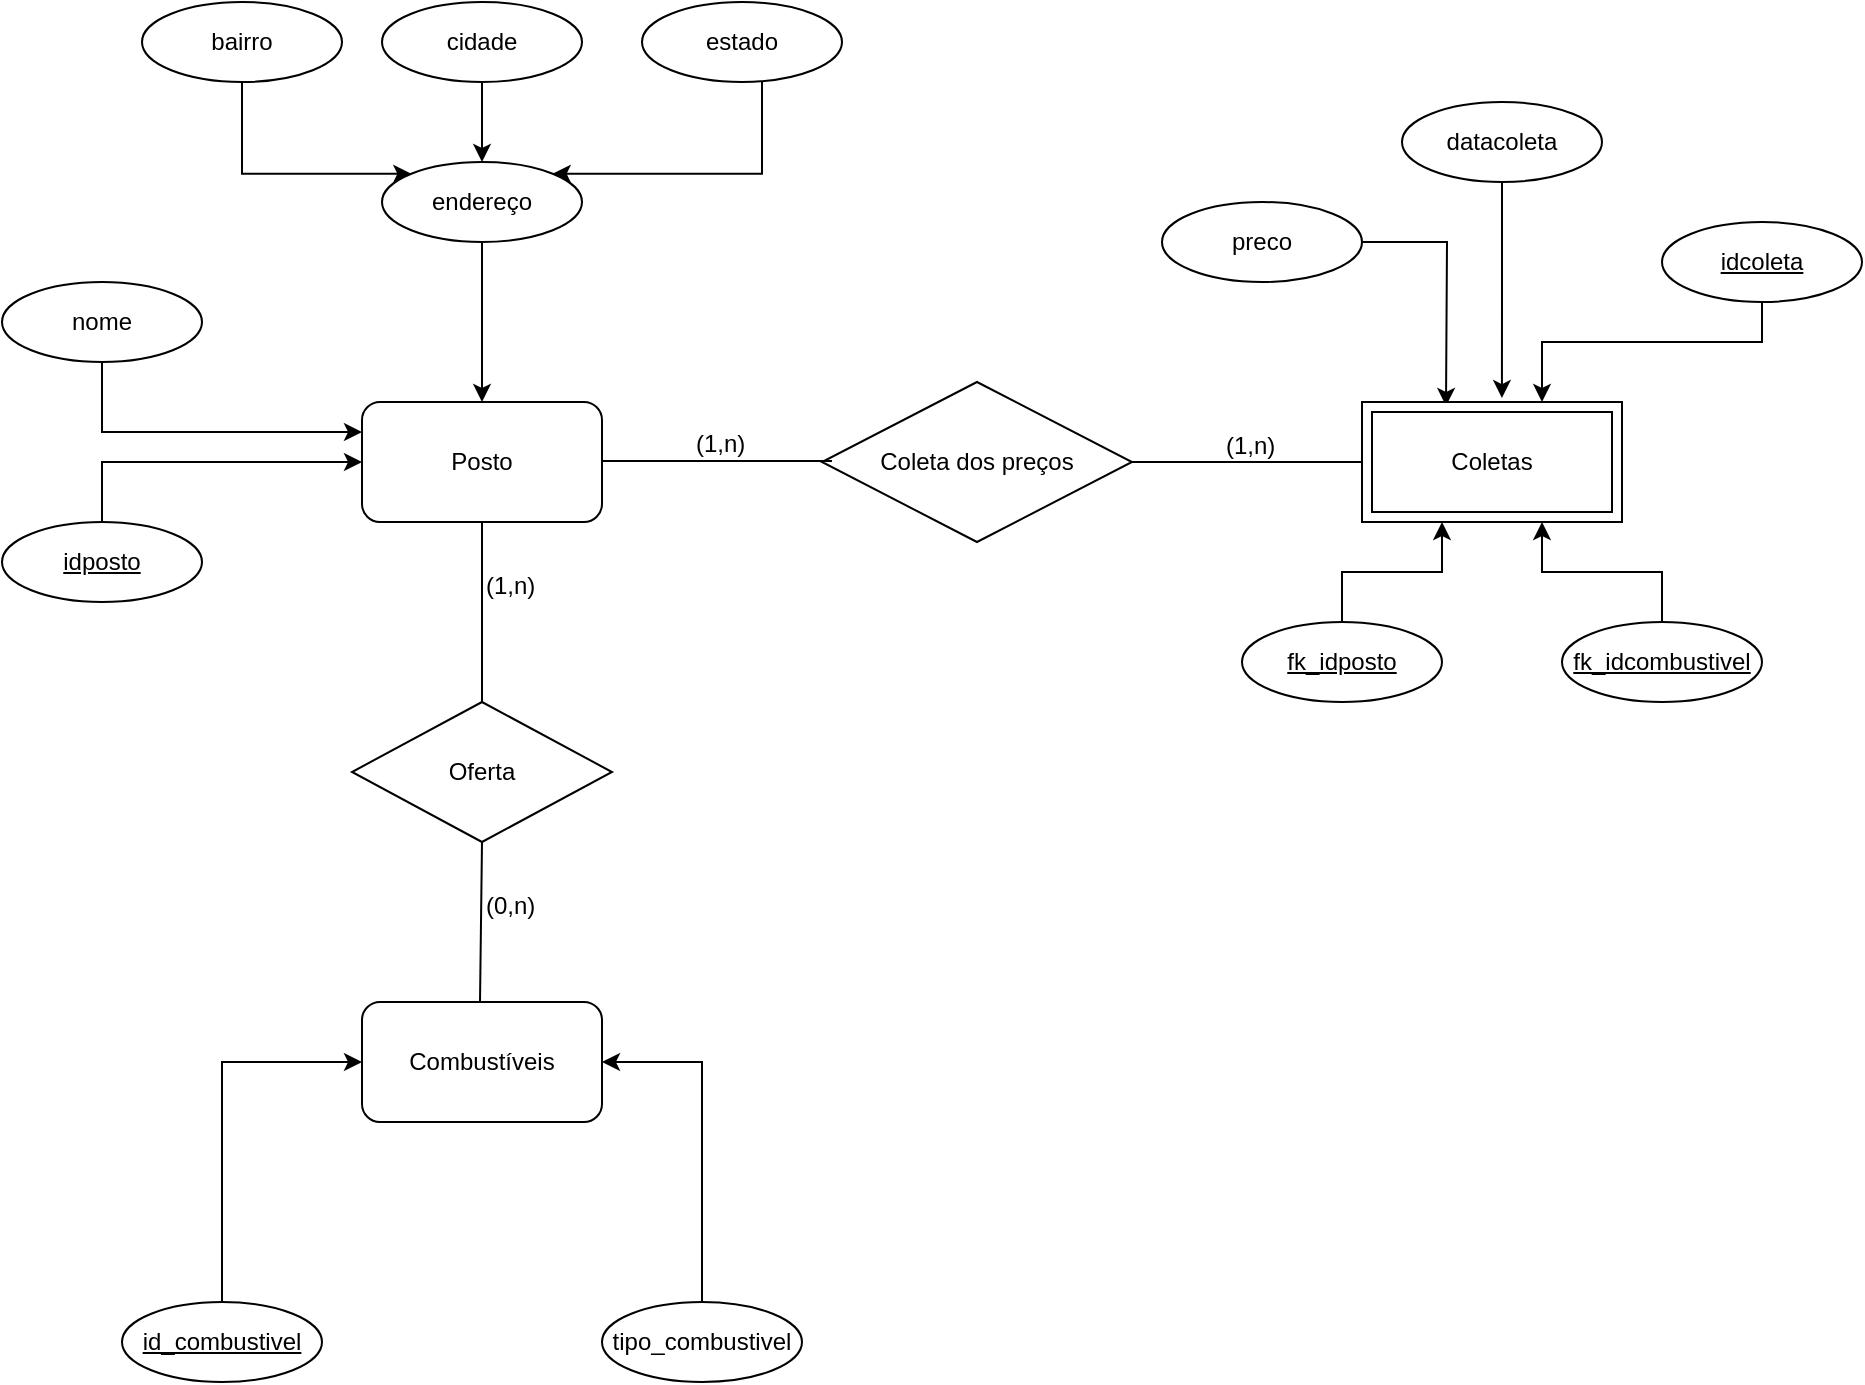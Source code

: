 <mxfile version="24.4.6" type="github">
  <diagram id="R2lEEEUBdFMjLlhIrx00" name="Page-1">
    <mxGraphModel dx="2524" dy="1882" grid="1" gridSize="10" guides="1" tooltips="1" connect="1" arrows="1" fold="1" page="1" pageScale="1" pageWidth="850" pageHeight="1100" math="0" shadow="0" extFonts="Permanent Marker^https://fonts.googleapis.com/css?family=Permanent+Marker">
      <root>
        <mxCell id="0" />
        <mxCell id="1" parent="0" />
        <mxCell id="GcDPoTNNET3Vwg0IlSCf-1" value="Posto" style="rounded=1;whiteSpace=wrap;html=1;" parent="1" vertex="1">
          <mxGeometry x="70" y="190" width="120" height="60" as="geometry" />
        </mxCell>
        <mxCell id="GcDPoTNNET3Vwg0IlSCf-3" value="Combustíveis" style="rounded=1;whiteSpace=wrap;html=1;" parent="1" vertex="1">
          <mxGeometry x="70" y="490" width="120" height="60" as="geometry" />
        </mxCell>
        <mxCell id="GcDPoTNNET3Vwg0IlSCf-38" style="edgeStyle=orthogonalEdgeStyle;rounded=0;orthogonalLoop=1;jettySize=auto;html=1;entryX=0;entryY=0.5;entryDx=0;entryDy=0;exitX=0.5;exitY=0;exitDx=0;exitDy=0;" parent="1" source="RAU7dG7HIQkpDnTx74YW-15" target="GcDPoTNNET3Vwg0IlSCf-3" edge="1">
          <mxGeometry relative="1" as="geometry">
            <mxPoint x="20" y="640" as="sourcePoint" />
          </mxGeometry>
        </mxCell>
        <mxCell id="GcDPoTNNET3Vwg0IlSCf-39" style="edgeStyle=orthogonalEdgeStyle;rounded=0;orthogonalLoop=1;jettySize=auto;html=1;entryX=1;entryY=0.5;entryDx=0;entryDy=0;" parent="1" source="GcDPoTNNET3Vwg0IlSCf-7" target="GcDPoTNNET3Vwg0IlSCf-3" edge="1">
          <mxGeometry relative="1" as="geometry" />
        </mxCell>
        <mxCell id="GcDPoTNNET3Vwg0IlSCf-7" value="tipo_combustivel" style="ellipse;whiteSpace=wrap;html=1;align=center;" parent="1" vertex="1">
          <mxGeometry x="190" y="640" width="100" height="40" as="geometry" />
        </mxCell>
        <mxCell id="GcDPoTNNET3Vwg0IlSCf-25" value="" style="edgeStyle=orthogonalEdgeStyle;rounded=0;orthogonalLoop=1;jettySize=auto;html=1;" parent="1" source="GcDPoTNNET3Vwg0IlSCf-9" target="GcDPoTNNET3Vwg0IlSCf-1" edge="1">
          <mxGeometry relative="1" as="geometry" />
        </mxCell>
        <mxCell id="GcDPoTNNET3Vwg0IlSCf-9" value="endereço" style="ellipse;whiteSpace=wrap;html=1;align=center;" parent="1" vertex="1">
          <mxGeometry x="80" y="70" width="100" height="40" as="geometry" />
        </mxCell>
        <mxCell id="GcDPoTNNET3Vwg0IlSCf-28" value="" style="edgeStyle=orthogonalEdgeStyle;rounded=0;orthogonalLoop=1;jettySize=auto;html=1;" parent="1" source="GcDPoTNNET3Vwg0IlSCf-10" target="GcDPoTNNET3Vwg0IlSCf-9" edge="1">
          <mxGeometry relative="1" as="geometry" />
        </mxCell>
        <mxCell id="GcDPoTNNET3Vwg0IlSCf-10" value="cidade" style="ellipse;whiteSpace=wrap;html=1;align=center;" parent="1" vertex="1">
          <mxGeometry x="80" y="-10" width="100" height="40" as="geometry" />
        </mxCell>
        <mxCell id="GcDPoTNNET3Vwg0IlSCf-29" style="edgeStyle=orthogonalEdgeStyle;rounded=0;orthogonalLoop=1;jettySize=auto;html=1;entryX=1;entryY=0;entryDx=0;entryDy=0;" parent="1" source="GcDPoTNNET3Vwg0IlSCf-11" target="GcDPoTNNET3Vwg0IlSCf-9" edge="1">
          <mxGeometry relative="1" as="geometry">
            <Array as="points">
              <mxPoint x="270" y="76" />
            </Array>
          </mxGeometry>
        </mxCell>
        <mxCell id="GcDPoTNNET3Vwg0IlSCf-11" value="estado" style="ellipse;whiteSpace=wrap;html=1;align=center;" parent="1" vertex="1">
          <mxGeometry x="210" y="-10" width="100" height="40" as="geometry" />
        </mxCell>
        <mxCell id="GcDPoTNNET3Vwg0IlSCf-12" value="bairro" style="ellipse;whiteSpace=wrap;html=1;align=center;" parent="1" vertex="1">
          <mxGeometry x="-40" y="-10" width="100" height="40" as="geometry" />
        </mxCell>
        <mxCell id="GcDPoTNNET3Vwg0IlSCf-31" style="edgeStyle=orthogonalEdgeStyle;rounded=0;orthogonalLoop=1;jettySize=auto;html=1;entryX=0;entryY=0.25;entryDx=0;entryDy=0;" parent="1" source="GcDPoTNNET3Vwg0IlSCf-13" target="GcDPoTNNET3Vwg0IlSCf-1" edge="1">
          <mxGeometry relative="1" as="geometry">
            <Array as="points">
              <mxPoint x="-60" y="205" />
            </Array>
          </mxGeometry>
        </mxCell>
        <mxCell id="GcDPoTNNET3Vwg0IlSCf-13" value="nome" style="ellipse;whiteSpace=wrap;html=1;align=center;" parent="1" vertex="1">
          <mxGeometry x="-110" y="130" width="100" height="40" as="geometry" />
        </mxCell>
        <mxCell id="GcDPoTNNET3Vwg0IlSCf-35" style="edgeStyle=orthogonalEdgeStyle;rounded=0;orthogonalLoop=1;jettySize=auto;html=1;entryX=0.75;entryY=0;entryDx=0;entryDy=0;" parent="1" edge="1">
          <mxGeometry relative="1" as="geometry">
            <Array as="points">
              <mxPoint x="770" y="160" />
              <mxPoint x="660" y="160" />
            </Array>
            <mxPoint x="770" y="140" as="sourcePoint" />
            <mxPoint x="660" y="190" as="targetPoint" />
          </mxGeometry>
        </mxCell>
        <mxCell id="GcDPoTNNET3Vwg0IlSCf-32" value="" style="edgeStyle=orthogonalEdgeStyle;rounded=0;orthogonalLoop=1;jettySize=auto;html=1;" parent="1" edge="1">
          <mxGeometry relative="1" as="geometry">
            <Array as="points">
              <mxPoint x="560" y="275" />
              <mxPoint x="610" y="275" />
            </Array>
            <mxPoint x="560" y="300" as="sourcePoint" />
            <mxPoint x="610" y="250" as="targetPoint" />
          </mxGeometry>
        </mxCell>
        <mxCell id="GcDPoTNNET3Vwg0IlSCf-33" value="" style="edgeStyle=orthogonalEdgeStyle;rounded=0;orthogonalLoop=1;jettySize=auto;html=1;" parent="1" edge="1">
          <mxGeometry relative="1" as="geometry">
            <Array as="points">
              <mxPoint x="720" y="275" />
              <mxPoint x="660" y="275" />
            </Array>
            <mxPoint x="720" y="300" as="sourcePoint" />
            <mxPoint x="660" y="250" as="targetPoint" />
          </mxGeometry>
        </mxCell>
        <mxCell id="GcDPoTNNET3Vwg0IlSCf-17" value="datacoleta" style="ellipse;whiteSpace=wrap;html=1;align=center;" parent="1" vertex="1">
          <mxGeometry x="590" y="40" width="100" height="40" as="geometry" />
        </mxCell>
        <mxCell id="GcDPoTNNET3Vwg0IlSCf-18" value="preco" style="ellipse;whiteSpace=wrap;html=1;align=center;" parent="1" vertex="1">
          <mxGeometry x="470" y="90" width="100" height="40" as="geometry" />
        </mxCell>
        <mxCell id="GcDPoTNNET3Vwg0IlSCf-19" value="Oferta" style="shape=rhombus;perimeter=rhombusPerimeter;whiteSpace=wrap;html=1;align=center;" parent="1" vertex="1">
          <mxGeometry x="65" y="340" width="130" height="70" as="geometry" />
        </mxCell>
        <mxCell id="GcDPoTNNET3Vwg0IlSCf-20" value="Coleta dos preços" style="shape=rhombus;perimeter=rhombusPerimeter;whiteSpace=wrap;html=1;align=center;" parent="1" vertex="1">
          <mxGeometry x="300" y="180" width="155" height="80" as="geometry" />
        </mxCell>
        <mxCell id="GcDPoTNNET3Vwg0IlSCf-27" style="edgeStyle=orthogonalEdgeStyle;rounded=0;orthogonalLoop=1;jettySize=auto;html=1;entryX=0;entryY=0;entryDx=0;entryDy=0;" parent="1" source="GcDPoTNNET3Vwg0IlSCf-12" target="GcDPoTNNET3Vwg0IlSCf-9" edge="1">
          <mxGeometry relative="1" as="geometry">
            <Array as="points">
              <mxPoint x="10" y="76" />
            </Array>
          </mxGeometry>
        </mxCell>
        <mxCell id="GcDPoTNNET3Vwg0IlSCf-34" style="edgeStyle=orthogonalEdgeStyle;rounded=0;orthogonalLoop=1;jettySize=auto;html=1;entryX=0.35;entryY=0.033;entryDx=0;entryDy=0;entryPerimeter=0;" parent="1" source="GcDPoTNNET3Vwg0IlSCf-18" edge="1">
          <mxGeometry relative="1" as="geometry">
            <mxPoint x="612" y="191.98" as="targetPoint" />
          </mxGeometry>
        </mxCell>
        <mxCell id="GcDPoTNNET3Vwg0IlSCf-37" style="edgeStyle=orthogonalEdgeStyle;rounded=0;orthogonalLoop=1;jettySize=auto;html=1;entryX=0.583;entryY=-0.033;entryDx=0;entryDy=0;entryPerimeter=0;" parent="1" source="GcDPoTNNET3Vwg0IlSCf-17" edge="1">
          <mxGeometry relative="1" as="geometry">
            <mxPoint x="639.96" y="188.02" as="targetPoint" />
          </mxGeometry>
        </mxCell>
        <mxCell id="RAU7dG7HIQkpDnTx74YW-1" value="" style="endArrow=none;html=1;rounded=0;entryX=0;entryY=0.5;entryDx=0;entryDy=0;exitX=1;exitY=0.5;exitDx=0;exitDy=0;" edge="1" parent="1" source="GcDPoTNNET3Vwg0IlSCf-20">
          <mxGeometry relative="1" as="geometry">
            <mxPoint x="440" y="220" as="sourcePoint" />
            <mxPoint x="570" y="220" as="targetPoint" />
          </mxGeometry>
        </mxCell>
        <mxCell id="RAU7dG7HIQkpDnTx74YW-2" value="(1,n)" style="resizable=0;html=1;whiteSpace=wrap;align=left;verticalAlign=bottom;" connectable="0" vertex="1" parent="RAU7dG7HIQkpDnTx74YW-1">
          <mxGeometry x="-1" relative="1" as="geometry">
            <mxPoint x="45" as="offset" />
          </mxGeometry>
        </mxCell>
        <mxCell id="RAU7dG7HIQkpDnTx74YW-7" value="" style="endArrow=none;html=1;rounded=0;entryX=0;entryY=0.5;entryDx=0;entryDy=0;exitX=1;exitY=0.5;exitDx=0;exitDy=0;" edge="1" parent="1">
          <mxGeometry relative="1" as="geometry">
            <mxPoint x="190" y="219.5" as="sourcePoint" />
            <mxPoint x="305" y="219.5" as="targetPoint" />
          </mxGeometry>
        </mxCell>
        <mxCell id="RAU7dG7HIQkpDnTx74YW-8" value="(1,n)" style="resizable=0;html=1;whiteSpace=wrap;align=left;verticalAlign=bottom;" connectable="0" vertex="1" parent="RAU7dG7HIQkpDnTx74YW-7">
          <mxGeometry x="-1" relative="1" as="geometry">
            <mxPoint x="45" as="offset" />
          </mxGeometry>
        </mxCell>
        <mxCell id="RAU7dG7HIQkpDnTx74YW-9" value="(0,n)" style="resizable=0;html=1;whiteSpace=wrap;align=left;verticalAlign=bottom;direction=south;" connectable="0" vertex="1" parent="1">
          <mxGeometry x="130" y="450" as="geometry" />
        </mxCell>
        <mxCell id="RAU7dG7HIQkpDnTx74YW-10" value="(1,n)" style="resizable=0;html=1;whiteSpace=wrap;align=left;verticalAlign=bottom;" connectable="0" vertex="1" parent="1">
          <mxGeometry x="130" y="290" as="geometry" />
        </mxCell>
        <mxCell id="RAU7dG7HIQkpDnTx74YW-11" value="idcoleta" style="ellipse;whiteSpace=wrap;html=1;align=center;fontStyle=4;" vertex="1" parent="1">
          <mxGeometry x="720" y="100" width="100" height="40" as="geometry" />
        </mxCell>
        <mxCell id="RAU7dG7HIQkpDnTx74YW-12" value="fk_idcombustivel" style="ellipse;whiteSpace=wrap;html=1;align=center;fontStyle=4;" vertex="1" parent="1">
          <mxGeometry x="670" y="300" width="100" height="40" as="geometry" />
        </mxCell>
        <mxCell id="RAU7dG7HIQkpDnTx74YW-14" value="fk_idposto" style="ellipse;whiteSpace=wrap;html=1;align=center;fontStyle=4;" vertex="1" parent="1">
          <mxGeometry x="510" y="300" width="100" height="40" as="geometry" />
        </mxCell>
        <mxCell id="RAU7dG7HIQkpDnTx74YW-15" value="id_combustivel" style="ellipse;whiteSpace=wrap;html=1;align=center;fontStyle=4;" vertex="1" parent="1">
          <mxGeometry x="-50" y="640" width="100" height="40" as="geometry" />
        </mxCell>
        <mxCell id="RAU7dG7HIQkpDnTx74YW-18" value="" style="endArrow=none;html=1;rounded=0;entryX=0.5;entryY=1;entryDx=0;entryDy=0;exitX=0.5;exitY=0;exitDx=0;exitDy=0;" edge="1" parent="1" source="GcDPoTNNET3Vwg0IlSCf-19" target="GcDPoTNNET3Vwg0IlSCf-1">
          <mxGeometry relative="1" as="geometry">
            <mxPoint x="95" y="300" as="sourcePoint" />
            <mxPoint x="210" y="300" as="targetPoint" />
          </mxGeometry>
        </mxCell>
        <mxCell id="RAU7dG7HIQkpDnTx74YW-20" value="" style="endArrow=none;html=1;rounded=0;exitX=0.5;exitY=0;exitDx=0;exitDy=0;" edge="1" parent="1">
          <mxGeometry relative="1" as="geometry">
            <mxPoint x="129" y="490" as="sourcePoint" />
            <mxPoint x="130" y="410" as="targetPoint" />
          </mxGeometry>
        </mxCell>
        <mxCell id="RAU7dG7HIQkpDnTx74YW-22" value="Coletas" style="shape=ext;margin=3;double=1;whiteSpace=wrap;html=1;align=center;" vertex="1" parent="1">
          <mxGeometry x="570" y="190" width="130" height="60" as="geometry" />
        </mxCell>
        <mxCell id="RAU7dG7HIQkpDnTx74YW-24" style="edgeStyle=orthogonalEdgeStyle;rounded=0;orthogonalLoop=1;jettySize=auto;html=1;exitX=0.5;exitY=0;exitDx=0;exitDy=0;entryX=0;entryY=0.5;entryDx=0;entryDy=0;" edge="1" parent="1" source="RAU7dG7HIQkpDnTx74YW-23" target="GcDPoTNNET3Vwg0IlSCf-1">
          <mxGeometry relative="1" as="geometry" />
        </mxCell>
        <mxCell id="RAU7dG7HIQkpDnTx74YW-23" value="idposto" style="ellipse;whiteSpace=wrap;html=1;align=center;fontStyle=4;" vertex="1" parent="1">
          <mxGeometry x="-110" y="250" width="100" height="40" as="geometry" />
        </mxCell>
      </root>
    </mxGraphModel>
  </diagram>
</mxfile>
